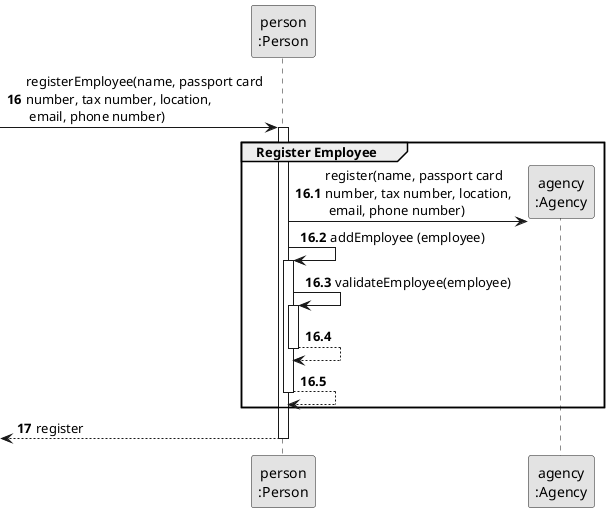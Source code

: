 @startuml
skinparam monochrome true
skinparam packageStyle rectangle
skinparam shadowing false

participant "person\n:Person" as PERSON
participant "agency\n:Agency" as AGENCY

autonumber 16
-> PERSON: registerEmployee(name, passport card \nnumber, tax number, location,\n email, phone number)

autonumber 16.1
activate PERSON
    group Register Employee

        PERSON -> AGENCY**: register(name, passport card \nnumber, tax number, location,\n email, phone number)
        PERSON -> PERSON: addEmployee (employee)

        activate PERSON
            PERSON -> PERSON: validateEmployee(employee)
            activate PERSON
                PERSON --> PERSON
            deactivate PERSON

            PERSON --> PERSON
        deactivate PERSON
    end

    autonumber 17
    <-- PERSON : register
deactivate PERSON


@enduml